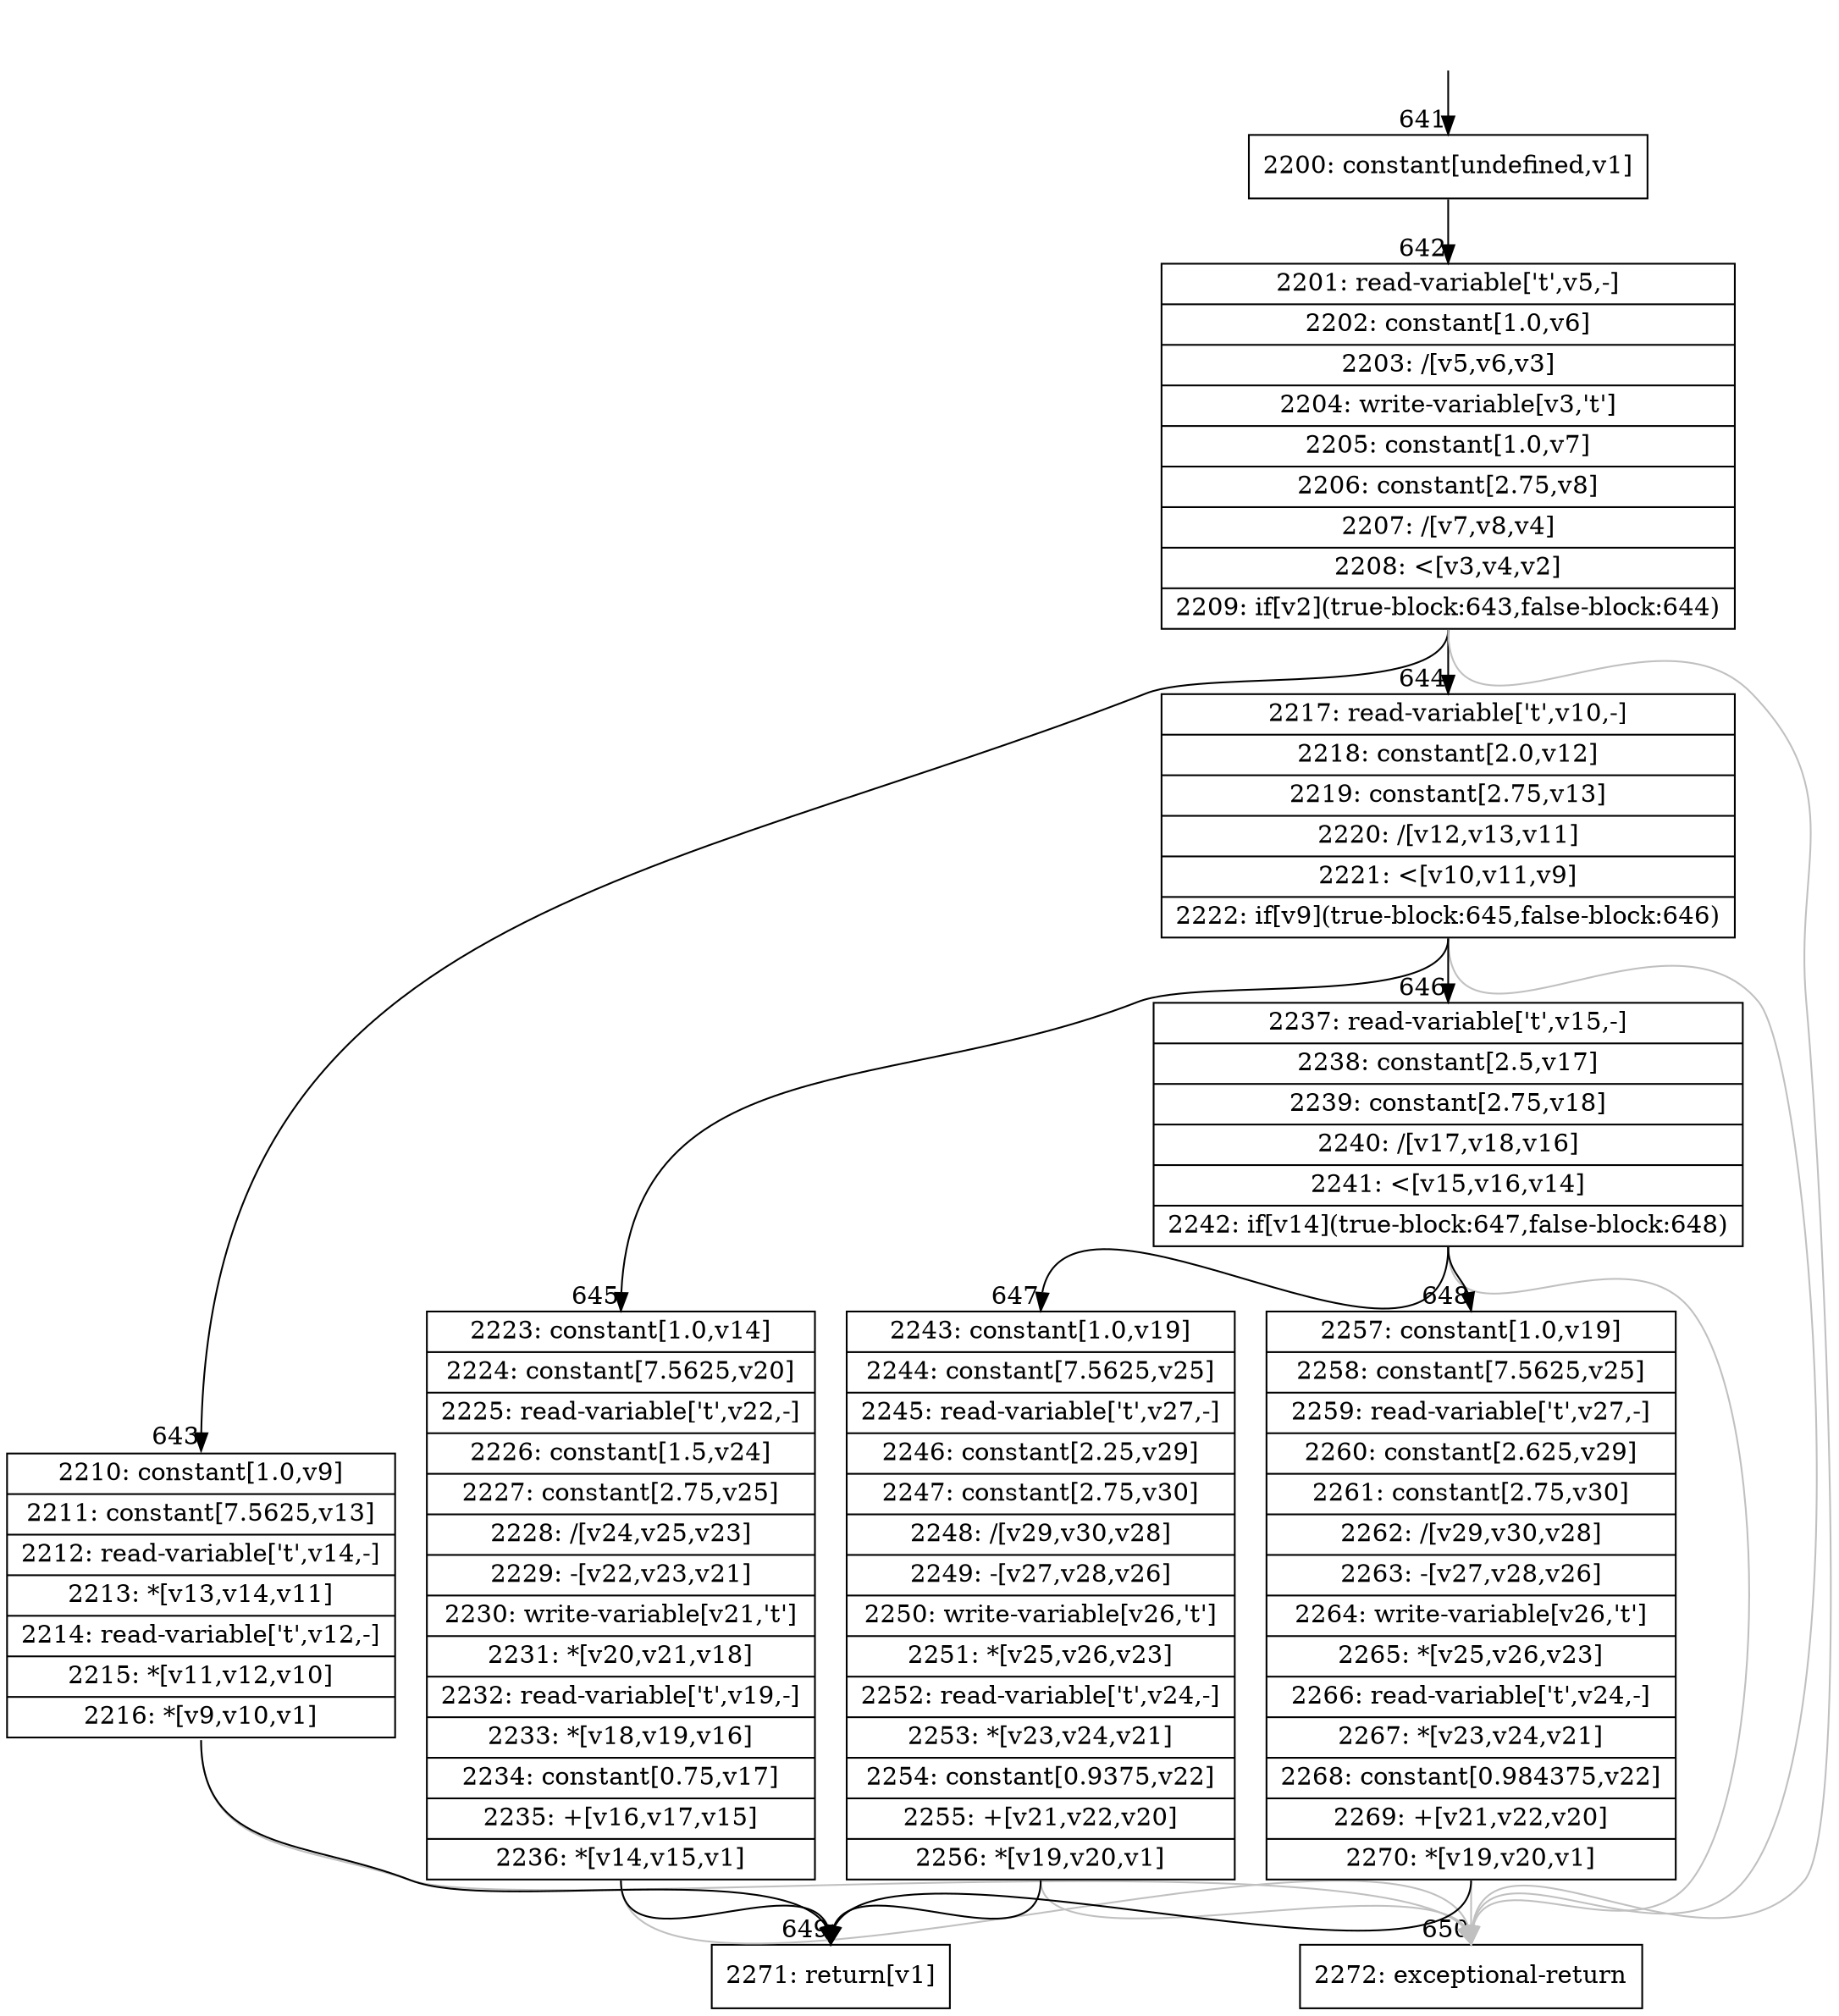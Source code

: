 digraph {
rankdir="TD"
BB_entry69[shape=none,label=""];
BB_entry69 -> BB641 [tailport=s, headport=n, headlabel="    641"]
BB641 [shape=record label="{2200: constant[undefined,v1]}" ] 
BB641 -> BB642 [tailport=s, headport=n, headlabel="      642"]
BB642 [shape=record label="{2201: read-variable['t',v5,-]|2202: constant[1.0,v6]|2203: /[v5,v6,v3]|2204: write-variable[v3,'t']|2205: constant[1.0,v7]|2206: constant[2.75,v8]|2207: /[v7,v8,v4]|2208: \<[v3,v4,v2]|2209: if[v2](true-block:643,false-block:644)}" ] 
BB642 -> BB643 [tailport=s, headport=n, headlabel="      643"]
BB642 -> BB644 [tailport=s, headport=n, headlabel="      644"]
BB642 -> BB650 [tailport=s, headport=n, color=gray, headlabel="      650"]
BB643 [shape=record label="{2210: constant[1.0,v9]|2211: constant[7.5625,v13]|2212: read-variable['t',v14,-]|2213: *[v13,v14,v11]|2214: read-variable['t',v12,-]|2215: *[v11,v12,v10]|2216: *[v9,v10,v1]}" ] 
BB643 -> BB649 [tailport=s, headport=n, headlabel="      649"]
BB643 -> BB650 [tailport=s, headport=n, color=gray]
BB644 [shape=record label="{2217: read-variable['t',v10,-]|2218: constant[2.0,v12]|2219: constant[2.75,v13]|2220: /[v12,v13,v11]|2221: \<[v10,v11,v9]|2222: if[v9](true-block:645,false-block:646)}" ] 
BB644 -> BB645 [tailport=s, headport=n, headlabel="      645"]
BB644 -> BB646 [tailport=s, headport=n, headlabel="      646"]
BB644 -> BB650 [tailport=s, headport=n, color=gray]
BB645 [shape=record label="{2223: constant[1.0,v14]|2224: constant[7.5625,v20]|2225: read-variable['t',v22,-]|2226: constant[1.5,v24]|2227: constant[2.75,v25]|2228: /[v24,v25,v23]|2229: -[v22,v23,v21]|2230: write-variable[v21,'t']|2231: *[v20,v21,v18]|2232: read-variable['t',v19,-]|2233: *[v18,v19,v16]|2234: constant[0.75,v17]|2235: +[v16,v17,v15]|2236: *[v14,v15,v1]}" ] 
BB645 -> BB649 [tailport=s, headport=n]
BB645 -> BB650 [tailport=s, headport=n, color=gray]
BB646 [shape=record label="{2237: read-variable['t',v15,-]|2238: constant[2.5,v17]|2239: constant[2.75,v18]|2240: /[v17,v18,v16]|2241: \<[v15,v16,v14]|2242: if[v14](true-block:647,false-block:648)}" ] 
BB646 -> BB647 [tailport=s, headport=n, headlabel="      647"]
BB646 -> BB648 [tailport=s, headport=n, headlabel="      648"]
BB646 -> BB650 [tailport=s, headport=n, color=gray]
BB647 [shape=record label="{2243: constant[1.0,v19]|2244: constant[7.5625,v25]|2245: read-variable['t',v27,-]|2246: constant[2.25,v29]|2247: constant[2.75,v30]|2248: /[v29,v30,v28]|2249: -[v27,v28,v26]|2250: write-variable[v26,'t']|2251: *[v25,v26,v23]|2252: read-variable['t',v24,-]|2253: *[v23,v24,v21]|2254: constant[0.9375,v22]|2255: +[v21,v22,v20]|2256: *[v19,v20,v1]}" ] 
BB647 -> BB649 [tailport=s, headport=n]
BB647 -> BB650 [tailport=s, headport=n, color=gray]
BB648 [shape=record label="{2257: constant[1.0,v19]|2258: constant[7.5625,v25]|2259: read-variable['t',v27,-]|2260: constant[2.625,v29]|2261: constant[2.75,v30]|2262: /[v29,v30,v28]|2263: -[v27,v28,v26]|2264: write-variable[v26,'t']|2265: *[v25,v26,v23]|2266: read-variable['t',v24,-]|2267: *[v23,v24,v21]|2268: constant[0.984375,v22]|2269: +[v21,v22,v20]|2270: *[v19,v20,v1]}" ] 
BB648 -> BB649 [tailport=s, headport=n]
BB648 -> BB650 [tailport=s, headport=n, color=gray]
BB649 [shape=record label="{2271: return[v1]}" ] 
BB650 [shape=record label="{2272: exceptional-return}" ] 
//#$~ 658
}
